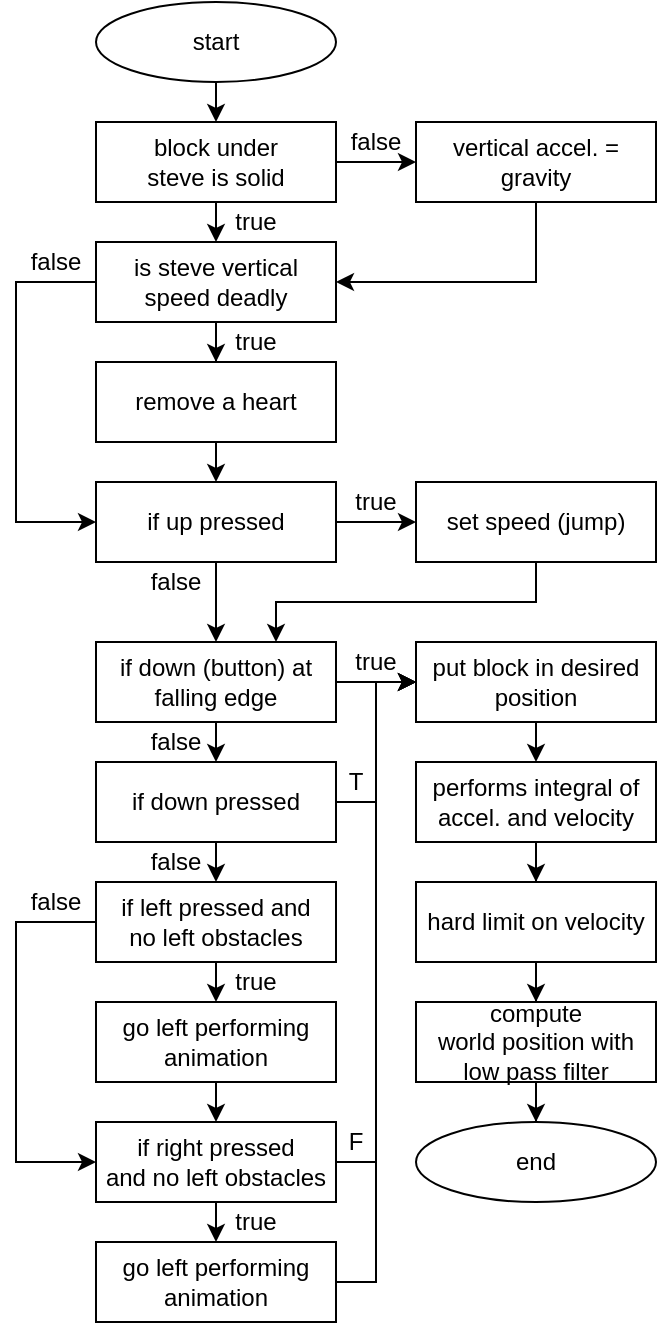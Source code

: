 <mxfile version="21.3.8" type="device">
  <diagram name="Page-1" id="h5WCU1tCkTW9juqxQmXQ">
    <mxGraphModel dx="558" dy="935" grid="1" gridSize="10" guides="1" tooltips="1" connect="1" arrows="1" fold="1" page="0" pageScale="1" pageWidth="3300" pageHeight="4681" math="0" shadow="0">
      <root>
        <mxCell id="0" />
        <mxCell id="1" parent="0" />
        <mxCell id="USGGhLtMeQK2liyZ37-o-40" style="edgeStyle=orthogonalEdgeStyle;rounded=0;orthogonalLoop=1;jettySize=auto;html=1;exitX=1;exitY=0.5;exitDx=0;exitDy=0;entryX=0;entryY=0.5;entryDx=0;entryDy=0;" edge="1" parent="1" source="USGGhLtMeQK2liyZ37-o-1" target="USGGhLtMeQK2liyZ37-o-34">
          <mxGeometry relative="1" as="geometry" />
        </mxCell>
        <mxCell id="USGGhLtMeQK2liyZ37-o-41" style="edgeStyle=orthogonalEdgeStyle;rounded=0;orthogonalLoop=1;jettySize=auto;html=1;exitX=0.5;exitY=1;exitDx=0;exitDy=0;entryX=0.5;entryY=0;entryDx=0;entryDy=0;" edge="1" parent="1" source="USGGhLtMeQK2liyZ37-o-1" target="USGGhLtMeQK2liyZ37-o-35">
          <mxGeometry relative="1" as="geometry" />
        </mxCell>
        <mxCell id="USGGhLtMeQK2liyZ37-o-1" value="&lt;div&gt;block under &lt;br&gt;&lt;/div&gt;&lt;div&gt;steve is solid&lt;/div&gt;" style="rounded=0;whiteSpace=wrap;html=1;" vertex="1" parent="1">
          <mxGeometry x="200" y="160" width="120" height="40" as="geometry" />
        </mxCell>
        <mxCell id="USGGhLtMeQK2liyZ37-o-31" style="edgeStyle=orthogonalEdgeStyle;rounded=0;orthogonalLoop=1;jettySize=auto;html=1;exitX=0.5;exitY=1;exitDx=0;exitDy=0;entryX=0.5;entryY=0;entryDx=0;entryDy=0;" edge="1" parent="1" source="USGGhLtMeQK2liyZ37-o-28" target="USGGhLtMeQK2liyZ37-o-1">
          <mxGeometry relative="1" as="geometry" />
        </mxCell>
        <mxCell id="USGGhLtMeQK2liyZ37-o-28" value="start" style="ellipse;whiteSpace=wrap;html=1;" vertex="1" parent="1">
          <mxGeometry x="200" y="100" width="120" height="40" as="geometry" />
        </mxCell>
        <mxCell id="USGGhLtMeQK2liyZ37-o-53" style="edgeStyle=orthogonalEdgeStyle;rounded=0;orthogonalLoop=1;jettySize=auto;html=1;exitX=0.5;exitY=1;exitDx=0;exitDy=0;entryX=1;entryY=0.5;entryDx=0;entryDy=0;" edge="1" parent="1" source="USGGhLtMeQK2liyZ37-o-34" target="USGGhLtMeQK2liyZ37-o-35">
          <mxGeometry relative="1" as="geometry" />
        </mxCell>
        <mxCell id="USGGhLtMeQK2liyZ37-o-34" value="&lt;div&gt;vertical accel. = gravity&lt;/div&gt;" style="rounded=0;whiteSpace=wrap;html=1;" vertex="1" parent="1">
          <mxGeometry x="360" y="160" width="120" height="40" as="geometry" />
        </mxCell>
        <mxCell id="USGGhLtMeQK2liyZ37-o-44" style="edgeStyle=orthogonalEdgeStyle;rounded=0;orthogonalLoop=1;jettySize=auto;html=1;exitX=0.5;exitY=1;exitDx=0;exitDy=0;" edge="1" parent="1" source="USGGhLtMeQK2liyZ37-o-35" target="USGGhLtMeQK2liyZ37-o-36">
          <mxGeometry relative="1" as="geometry" />
        </mxCell>
        <mxCell id="USGGhLtMeQK2liyZ37-o-46" style="edgeStyle=orthogonalEdgeStyle;rounded=0;orthogonalLoop=1;jettySize=auto;html=1;exitX=0;exitY=0.5;exitDx=0;exitDy=0;entryX=0;entryY=0.5;entryDx=0;entryDy=0;" edge="1" parent="1" source="USGGhLtMeQK2liyZ37-o-35" target="USGGhLtMeQK2liyZ37-o-37">
          <mxGeometry relative="1" as="geometry">
            <Array as="points">
              <mxPoint x="160" y="240" />
              <mxPoint x="160" y="360" />
            </Array>
          </mxGeometry>
        </mxCell>
        <mxCell id="USGGhLtMeQK2liyZ37-o-35" value="&lt;div&gt;is steve vertical &lt;br&gt;&lt;/div&gt;&lt;div&gt;speed deadly&lt;/div&gt;" style="rounded=0;whiteSpace=wrap;html=1;" vertex="1" parent="1">
          <mxGeometry x="200" y="220" width="120" height="40" as="geometry" />
        </mxCell>
        <mxCell id="USGGhLtMeQK2liyZ37-o-48" style="edgeStyle=orthogonalEdgeStyle;rounded=0;orthogonalLoop=1;jettySize=auto;html=1;exitX=0.5;exitY=1;exitDx=0;exitDy=0;entryX=0.5;entryY=0;entryDx=0;entryDy=0;" edge="1" parent="1" source="USGGhLtMeQK2liyZ37-o-36" target="USGGhLtMeQK2liyZ37-o-37">
          <mxGeometry relative="1" as="geometry" />
        </mxCell>
        <mxCell id="USGGhLtMeQK2liyZ37-o-36" value="remove a heart" style="rounded=0;whiteSpace=wrap;html=1;" vertex="1" parent="1">
          <mxGeometry x="200" y="280" width="120" height="40" as="geometry" />
        </mxCell>
        <mxCell id="USGGhLtMeQK2liyZ37-o-62" style="edgeStyle=orthogonalEdgeStyle;rounded=0;orthogonalLoop=1;jettySize=auto;html=1;exitX=1;exitY=0.5;exitDx=0;exitDy=0;entryX=0;entryY=0.5;entryDx=0;entryDy=0;" edge="1" parent="1" source="USGGhLtMeQK2liyZ37-o-37" target="USGGhLtMeQK2liyZ37-o-39">
          <mxGeometry relative="1" as="geometry" />
        </mxCell>
        <mxCell id="USGGhLtMeQK2liyZ37-o-63" style="edgeStyle=orthogonalEdgeStyle;rounded=0;orthogonalLoop=1;jettySize=auto;html=1;exitX=0.5;exitY=1;exitDx=0;exitDy=0;entryX=0.5;entryY=0;entryDx=0;entryDy=0;" edge="1" parent="1" source="USGGhLtMeQK2liyZ37-o-37" target="USGGhLtMeQK2liyZ37-o-54">
          <mxGeometry relative="1" as="geometry" />
        </mxCell>
        <mxCell id="USGGhLtMeQK2liyZ37-o-37" value="if up pressed" style="rounded=0;whiteSpace=wrap;html=1;" vertex="1" parent="1">
          <mxGeometry x="200" y="340" width="120" height="40" as="geometry" />
        </mxCell>
        <mxCell id="USGGhLtMeQK2liyZ37-o-115" style="edgeStyle=orthogonalEdgeStyle;rounded=0;orthogonalLoop=1;jettySize=auto;html=1;exitX=0.5;exitY=1;exitDx=0;exitDy=0;entryX=0.75;entryY=0;entryDx=0;entryDy=0;" edge="1" parent="1" source="USGGhLtMeQK2liyZ37-o-39" target="USGGhLtMeQK2liyZ37-o-54">
          <mxGeometry relative="1" as="geometry" />
        </mxCell>
        <mxCell id="USGGhLtMeQK2liyZ37-o-39" value="set speed (jump)" style="rounded=0;whiteSpace=wrap;html=1;" vertex="1" parent="1">
          <mxGeometry x="360" y="340" width="120" height="40" as="geometry" />
        </mxCell>
        <mxCell id="USGGhLtMeQK2liyZ37-o-42" value="true" style="text;html=1;strokeColor=none;fillColor=none;align=center;verticalAlign=middle;whiteSpace=wrap;rounded=0;" vertex="1" parent="1">
          <mxGeometry x="260" y="200" width="40" height="20" as="geometry" />
        </mxCell>
        <mxCell id="USGGhLtMeQK2liyZ37-o-43" value="false" style="text;html=1;strokeColor=none;fillColor=none;align=center;verticalAlign=middle;whiteSpace=wrap;rounded=0;" vertex="1" parent="1">
          <mxGeometry x="320" y="160" width="40" height="20" as="geometry" />
        </mxCell>
        <mxCell id="USGGhLtMeQK2liyZ37-o-45" value="true" style="text;html=1;strokeColor=none;fillColor=none;align=center;verticalAlign=middle;whiteSpace=wrap;rounded=0;" vertex="1" parent="1">
          <mxGeometry x="260" y="260" width="40" height="20" as="geometry" />
        </mxCell>
        <mxCell id="USGGhLtMeQK2liyZ37-o-47" value="false" style="text;html=1;strokeColor=none;fillColor=none;align=center;verticalAlign=middle;whiteSpace=wrap;rounded=0;" vertex="1" parent="1">
          <mxGeometry x="160" y="220" width="40" height="20" as="geometry" />
        </mxCell>
        <mxCell id="USGGhLtMeQK2liyZ37-o-116" style="edgeStyle=orthogonalEdgeStyle;rounded=0;orthogonalLoop=1;jettySize=auto;html=1;exitX=1;exitY=0.5;exitDx=0;exitDy=0;" edge="1" parent="1" source="USGGhLtMeQK2liyZ37-o-54" target="USGGhLtMeQK2liyZ37-o-56">
          <mxGeometry relative="1" as="geometry" />
        </mxCell>
        <mxCell id="USGGhLtMeQK2liyZ37-o-118" style="edgeStyle=orthogonalEdgeStyle;rounded=0;orthogonalLoop=1;jettySize=auto;html=1;exitX=0.5;exitY=1;exitDx=0;exitDy=0;entryX=0.5;entryY=0;entryDx=0;entryDy=0;" edge="1" parent="1" source="USGGhLtMeQK2liyZ37-o-54" target="USGGhLtMeQK2liyZ37-o-76">
          <mxGeometry relative="1" as="geometry" />
        </mxCell>
        <mxCell id="USGGhLtMeQK2liyZ37-o-54" value="if down (button) at falling edge" style="rounded=0;whiteSpace=wrap;html=1;" vertex="1" parent="1">
          <mxGeometry x="200" y="420" width="120" height="40" as="geometry" />
        </mxCell>
        <mxCell id="USGGhLtMeQK2liyZ37-o-120" style="edgeStyle=orthogonalEdgeStyle;rounded=0;orthogonalLoop=1;jettySize=auto;html=1;exitX=0.5;exitY=1;exitDx=0;exitDy=0;entryX=0.5;entryY=0;entryDx=0;entryDy=0;" edge="1" parent="1" source="USGGhLtMeQK2liyZ37-o-56" target="USGGhLtMeQK2liyZ37-o-85">
          <mxGeometry relative="1" as="geometry" />
        </mxCell>
        <mxCell id="USGGhLtMeQK2liyZ37-o-56" value="&lt;div&gt;put block in desired&lt;/div&gt;&lt;div&gt;position&lt;br&gt;&lt;/div&gt;" style="rounded=0;whiteSpace=wrap;html=1;" vertex="1" parent="1">
          <mxGeometry x="360" y="420" width="120" height="40" as="geometry" />
        </mxCell>
        <mxCell id="USGGhLtMeQK2liyZ37-o-94" style="edgeStyle=orthogonalEdgeStyle;rounded=0;orthogonalLoop=1;jettySize=auto;html=1;exitX=0.5;exitY=1;exitDx=0;exitDy=0;entryX=0.5;entryY=0;entryDx=0;entryDy=0;" edge="1" parent="1" source="USGGhLtMeQK2liyZ37-o-76" target="USGGhLtMeQK2liyZ37-o-77">
          <mxGeometry relative="1" as="geometry" />
        </mxCell>
        <mxCell id="USGGhLtMeQK2liyZ37-o-126" style="edgeStyle=orthogonalEdgeStyle;rounded=0;orthogonalLoop=1;jettySize=auto;html=1;exitX=1;exitY=0.5;exitDx=0;exitDy=0;entryX=1;entryY=1;entryDx=0;entryDy=0;" edge="1" parent="1" source="USGGhLtMeQK2liyZ37-o-76" target="USGGhLtMeQK2liyZ37-o-117">
          <mxGeometry relative="1" as="geometry">
            <Array as="points">
              <mxPoint x="340" y="500" />
              <mxPoint x="340" y="440" />
            </Array>
          </mxGeometry>
        </mxCell>
        <mxCell id="USGGhLtMeQK2liyZ37-o-76" value="if down pressed " style="rounded=0;whiteSpace=wrap;html=1;" vertex="1" parent="1">
          <mxGeometry x="200" y="480" width="120" height="40" as="geometry" />
        </mxCell>
        <mxCell id="USGGhLtMeQK2liyZ37-o-88" style="edgeStyle=orthogonalEdgeStyle;rounded=0;orthogonalLoop=1;jettySize=auto;html=1;exitX=0.5;exitY=1;exitDx=0;exitDy=0;entryX=0.5;entryY=0;entryDx=0;entryDy=0;" edge="1" parent="1" source="USGGhLtMeQK2liyZ37-o-77" target="USGGhLtMeQK2liyZ37-o-80">
          <mxGeometry relative="1" as="geometry" />
        </mxCell>
        <mxCell id="USGGhLtMeQK2liyZ37-o-113" style="edgeStyle=orthogonalEdgeStyle;rounded=0;orthogonalLoop=1;jettySize=auto;html=1;exitX=0;exitY=0.5;exitDx=0;exitDy=0;entryX=0;entryY=0.5;entryDx=0;entryDy=0;" edge="1" parent="1" source="USGGhLtMeQK2liyZ37-o-77" target="USGGhLtMeQK2liyZ37-o-78">
          <mxGeometry relative="1" as="geometry">
            <Array as="points">
              <mxPoint x="160" y="560" />
              <mxPoint x="160" y="680" />
            </Array>
          </mxGeometry>
        </mxCell>
        <mxCell id="USGGhLtMeQK2liyZ37-o-77" value="&lt;div&gt;if left pressed and&lt;/div&gt;&lt;div&gt;no left obstacles&lt;br&gt;&lt;/div&gt;" style="rounded=0;whiteSpace=wrap;html=1;" vertex="1" parent="1">
          <mxGeometry x="200" y="540" width="120" height="40" as="geometry" />
        </mxCell>
        <mxCell id="USGGhLtMeQK2liyZ37-o-92" style="edgeStyle=orthogonalEdgeStyle;rounded=0;orthogonalLoop=1;jettySize=auto;html=1;exitX=0.5;exitY=1;exitDx=0;exitDy=0;entryX=0.5;entryY=0;entryDx=0;entryDy=0;" edge="1" parent="1" source="USGGhLtMeQK2liyZ37-o-78" target="USGGhLtMeQK2liyZ37-o-83">
          <mxGeometry relative="1" as="geometry" />
        </mxCell>
        <mxCell id="USGGhLtMeQK2liyZ37-o-127" style="edgeStyle=orthogonalEdgeStyle;rounded=0;orthogonalLoop=1;jettySize=auto;html=1;exitX=1;exitY=0.5;exitDx=0;exitDy=0;entryX=1;entryY=1;entryDx=0;entryDy=0;" edge="1" parent="1" source="USGGhLtMeQK2liyZ37-o-78" target="USGGhLtMeQK2liyZ37-o-117">
          <mxGeometry relative="1" as="geometry">
            <Array as="points">
              <mxPoint x="340" y="680" />
              <mxPoint x="340" y="440" />
            </Array>
          </mxGeometry>
        </mxCell>
        <mxCell id="USGGhLtMeQK2liyZ37-o-78" value="&lt;div&gt;if right pressed &lt;br&gt;&lt;/div&gt;&lt;div&gt;and no left obstacles&lt;br&gt;&lt;/div&gt;" style="rounded=0;whiteSpace=wrap;html=1;" vertex="1" parent="1">
          <mxGeometry x="200" y="660" width="120" height="40" as="geometry" />
        </mxCell>
        <mxCell id="USGGhLtMeQK2liyZ37-o-90" style="edgeStyle=orthogonalEdgeStyle;rounded=0;orthogonalLoop=1;jettySize=auto;html=1;exitX=0.5;exitY=1;exitDx=0;exitDy=0;entryX=0.5;entryY=0;entryDx=0;entryDy=0;" edge="1" parent="1" source="USGGhLtMeQK2liyZ37-o-80" target="USGGhLtMeQK2liyZ37-o-78">
          <mxGeometry relative="1" as="geometry" />
        </mxCell>
        <mxCell id="USGGhLtMeQK2liyZ37-o-80" value="go left performing animation" style="rounded=0;whiteSpace=wrap;html=1;" vertex="1" parent="1">
          <mxGeometry x="200" y="600" width="120" height="40" as="geometry" />
        </mxCell>
        <mxCell id="USGGhLtMeQK2liyZ37-o-128" style="edgeStyle=orthogonalEdgeStyle;rounded=0;orthogonalLoop=1;jettySize=auto;html=1;exitX=1;exitY=0.5;exitDx=0;exitDy=0;entryX=0;entryY=0.5;entryDx=0;entryDy=0;" edge="1" parent="1" source="USGGhLtMeQK2liyZ37-o-83" target="USGGhLtMeQK2liyZ37-o-56">
          <mxGeometry relative="1" as="geometry" />
        </mxCell>
        <mxCell id="USGGhLtMeQK2liyZ37-o-83" value="go left performing animation" style="rounded=0;whiteSpace=wrap;html=1;" vertex="1" parent="1">
          <mxGeometry x="200" y="720" width="120" height="40" as="geometry" />
        </mxCell>
        <mxCell id="USGGhLtMeQK2liyZ37-o-123" style="edgeStyle=orthogonalEdgeStyle;rounded=0;orthogonalLoop=1;jettySize=auto;html=1;exitX=0.5;exitY=1;exitDx=0;exitDy=0;" edge="1" parent="1" source="USGGhLtMeQK2liyZ37-o-85" target="USGGhLtMeQK2liyZ37-o-86">
          <mxGeometry relative="1" as="geometry" />
        </mxCell>
        <mxCell id="USGGhLtMeQK2liyZ37-o-85" value="&lt;div&gt;performs integral of accel. and velocity &lt;/div&gt;" style="rounded=0;whiteSpace=wrap;html=1;" vertex="1" parent="1">
          <mxGeometry x="360" y="480" width="120" height="40" as="geometry" />
        </mxCell>
        <mxCell id="USGGhLtMeQK2liyZ37-o-124" style="edgeStyle=orthogonalEdgeStyle;rounded=0;orthogonalLoop=1;jettySize=auto;html=1;exitX=0.5;exitY=1;exitDx=0;exitDy=0;" edge="1" parent="1" source="USGGhLtMeQK2liyZ37-o-86" target="USGGhLtMeQK2liyZ37-o-87">
          <mxGeometry relative="1" as="geometry" />
        </mxCell>
        <mxCell id="USGGhLtMeQK2liyZ37-o-86" value="hard limit on velocity" style="rounded=0;whiteSpace=wrap;html=1;" vertex="1" parent="1">
          <mxGeometry x="360" y="540" width="120" height="40" as="geometry" />
        </mxCell>
        <mxCell id="USGGhLtMeQK2liyZ37-o-125" style="edgeStyle=orthogonalEdgeStyle;rounded=0;orthogonalLoop=1;jettySize=auto;html=1;exitX=0.5;exitY=1;exitDx=0;exitDy=0;" edge="1" parent="1" source="USGGhLtMeQK2liyZ37-o-87" target="USGGhLtMeQK2liyZ37-o-100">
          <mxGeometry relative="1" as="geometry" />
        </mxCell>
        <mxCell id="USGGhLtMeQK2liyZ37-o-87" value="&lt;div&gt;compute &lt;br&gt;&lt;/div&gt;&lt;div&gt;world position with&lt;/div&gt;&lt;div&gt;low pass filter&lt;br&gt;&lt;/div&gt;" style="rounded=0;whiteSpace=wrap;html=1;" vertex="1" parent="1">
          <mxGeometry x="360" y="600" width="120" height="40" as="geometry" />
        </mxCell>
        <mxCell id="USGGhLtMeQK2liyZ37-o-89" value="true" style="text;html=1;strokeColor=none;fillColor=none;align=center;verticalAlign=middle;whiteSpace=wrap;rounded=0;" vertex="1" parent="1">
          <mxGeometry x="260" y="580" width="40" height="20" as="geometry" />
        </mxCell>
        <mxCell id="USGGhLtMeQK2liyZ37-o-91" value="true" style="text;html=1;strokeColor=none;fillColor=none;align=center;verticalAlign=middle;whiteSpace=wrap;rounded=0;" vertex="1" parent="1">
          <mxGeometry x="260" y="700" width="40" height="20" as="geometry" />
        </mxCell>
        <mxCell id="USGGhLtMeQK2liyZ37-o-100" value="end" style="ellipse;whiteSpace=wrap;html=1;" vertex="1" parent="1">
          <mxGeometry x="360" y="660" width="120" height="40" as="geometry" />
        </mxCell>
        <mxCell id="USGGhLtMeQK2liyZ37-o-102" value="true" style="text;html=1;strokeColor=none;fillColor=none;align=center;verticalAlign=middle;whiteSpace=wrap;rounded=0;" vertex="1" parent="1">
          <mxGeometry x="320" y="340" width="40" height="20" as="geometry" />
        </mxCell>
        <mxCell id="USGGhLtMeQK2liyZ37-o-103" value="false" style="text;html=1;strokeColor=none;fillColor=none;align=center;verticalAlign=middle;whiteSpace=wrap;rounded=0;" vertex="1" parent="1">
          <mxGeometry x="220" y="380" width="40" height="20" as="geometry" />
        </mxCell>
        <mxCell id="USGGhLtMeQK2liyZ37-o-104" value="false" style="text;html=1;strokeColor=none;fillColor=none;align=center;verticalAlign=middle;whiteSpace=wrap;rounded=0;" vertex="1" parent="1">
          <mxGeometry x="220" y="520" width="40" height="20" as="geometry" />
        </mxCell>
        <mxCell id="USGGhLtMeQK2liyZ37-o-114" value="false" style="text;html=1;strokeColor=none;fillColor=none;align=center;verticalAlign=middle;whiteSpace=wrap;rounded=0;" vertex="1" parent="1">
          <mxGeometry x="160" y="540" width="40" height="20" as="geometry" />
        </mxCell>
        <mxCell id="USGGhLtMeQK2liyZ37-o-117" value="true" style="text;html=1;strokeColor=none;fillColor=none;align=center;verticalAlign=middle;whiteSpace=wrap;rounded=0;" vertex="1" parent="1">
          <mxGeometry x="320" y="420" width="40" height="20" as="geometry" />
        </mxCell>
        <mxCell id="USGGhLtMeQK2liyZ37-o-119" value="false" style="text;html=1;strokeColor=none;fillColor=none;align=center;verticalAlign=middle;whiteSpace=wrap;rounded=0;" vertex="1" parent="1">
          <mxGeometry x="220" y="460" width="40" height="20" as="geometry" />
        </mxCell>
        <mxCell id="USGGhLtMeQK2liyZ37-o-129" value="T" style="text;html=1;strokeColor=none;fillColor=none;align=center;verticalAlign=middle;whiteSpace=wrap;rounded=0;" vertex="1" parent="1">
          <mxGeometry x="320" y="480" width="20" height="20" as="geometry" />
        </mxCell>
        <mxCell id="USGGhLtMeQK2liyZ37-o-130" value="F" style="text;html=1;strokeColor=none;fillColor=none;align=center;verticalAlign=middle;whiteSpace=wrap;rounded=0;" vertex="1" parent="1">
          <mxGeometry x="320" y="660" width="20" height="20" as="geometry" />
        </mxCell>
      </root>
    </mxGraphModel>
  </diagram>
</mxfile>

